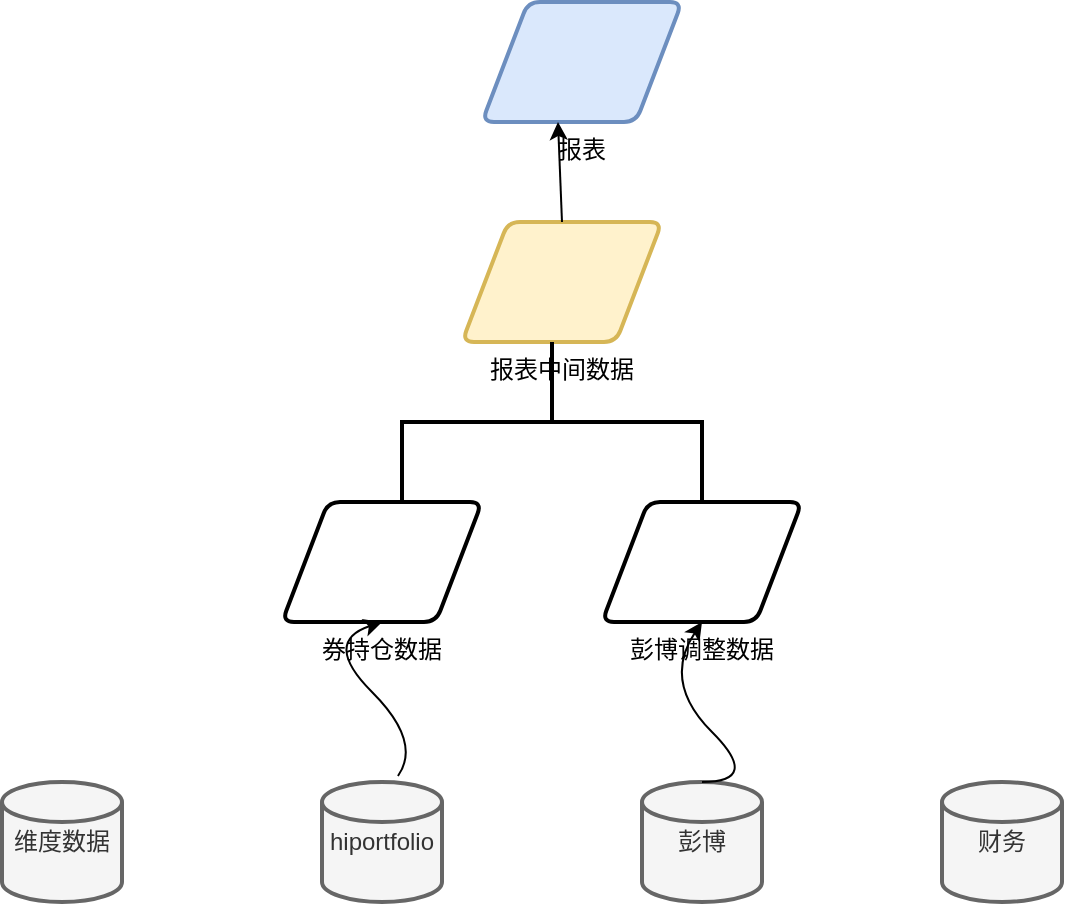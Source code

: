 <mxfile version="10.6.7" type="github"><diagram id="omrEOtTSuQ5uITVf8mAZ" name="Page-1"><mxGraphModel dx="1394" dy="765" grid="1" gridSize="10" guides="1" tooltips="1" connect="1" arrows="1" fold="1" page="1" pageScale="1" pageWidth="827" pageHeight="1169" math="0" shadow="0"><root><mxCell id="0"/><mxCell id="1" parent="0"/><mxCell id="WqUZVUxuCYovHEkfUs_Q-1" value="hiportfolio" style="strokeWidth=2;html=1;shape=mxgraph.flowchart.database;whiteSpace=wrap;fillColor=#f5f5f5;strokeColor=#666666;fontColor=#333333;" vertex="1" parent="1"><mxGeometry x="280" y="1040" width="60" height="60" as="geometry"/></mxCell><mxCell id="WqUZVUxuCYovHEkfUs_Q-2" value="财务" style="strokeWidth=2;html=1;shape=mxgraph.flowchart.database;whiteSpace=wrap;fillColor=#f5f5f5;strokeColor=#666666;fontColor=#333333;" vertex="1" parent="1"><mxGeometry x="590" y="1040" width="60" height="60" as="geometry"/></mxCell><mxCell id="WqUZVUxuCYovHEkfUs_Q-3" value="彭博" style="strokeWidth=2;html=1;shape=mxgraph.flowchart.database;whiteSpace=wrap;fillColor=#f5f5f5;strokeColor=#666666;fontColor=#333333;" vertex="1" parent="1"><mxGeometry x="440" y="1040" width="60" height="60" as="geometry"/></mxCell><mxCell id="WqUZVUxuCYovHEkfUs_Q-8" value="券持仓数据" style="verticalLabelPosition=bottom;verticalAlign=top;html=1;strokeWidth=2;shape=parallelogram;perimeter=parallelogramPerimeter;whiteSpace=wrap;rounded=1;arcSize=12;size=0.23;" vertex="1" parent="1"><mxGeometry x="260" y="900" width="100" height="60" as="geometry"/></mxCell><mxCell id="WqUZVUxuCYovHEkfUs_Q-9" value="彭博调整数据" style="verticalLabelPosition=bottom;verticalAlign=top;html=1;strokeWidth=2;shape=parallelogram;perimeter=parallelogramPerimeter;whiteSpace=wrap;rounded=1;arcSize=12;size=0.23;" vertex="1" parent="1"><mxGeometry x="420" y="900" width="100" height="60" as="geometry"/></mxCell><mxCell id="WqUZVUxuCYovHEkfUs_Q-10" value="维度数据" style="strokeWidth=2;html=1;shape=mxgraph.flowchart.database;whiteSpace=wrap;fillColor=#f5f5f5;strokeColor=#666666;fontColor=#333333;" vertex="1" parent="1"><mxGeometry x="120" y="1040" width="60" height="60" as="geometry"/></mxCell><mxCell id="WqUZVUxuCYovHEkfUs_Q-11" value="报表中间数据" style="verticalLabelPosition=bottom;verticalAlign=top;html=1;strokeWidth=2;shape=parallelogram;perimeter=parallelogramPerimeter;whiteSpace=wrap;rounded=1;arcSize=12;size=0.23;fillColor=#fff2cc;strokeColor=#d6b656;" vertex="1" parent="1"><mxGeometry x="350" y="760" width="100" height="60" as="geometry"/></mxCell><mxCell id="WqUZVUxuCYovHEkfUs_Q-12" value="报表" style="verticalLabelPosition=bottom;verticalAlign=top;html=1;strokeWidth=2;shape=parallelogram;perimeter=parallelogramPerimeter;whiteSpace=wrap;rounded=1;arcSize=12;size=0.23;fillColor=#dae8fc;strokeColor=#6c8ebf;" vertex="1" parent="1"><mxGeometry x="360" y="650" width="100" height="60" as="geometry"/></mxCell><mxCell id="WqUZVUxuCYovHEkfUs_Q-17" value="" style="curved=1;endArrow=classic;html=1;exitX=0.633;exitY=-0.05;exitDx=0;exitDy=0;exitPerimeter=0;entryX=0.5;entryY=1;entryDx=0;entryDy=0;" edge="1" parent="1" source="WqUZVUxuCYovHEkfUs_Q-1" target="WqUZVUxuCYovHEkfUs_Q-8"><mxGeometry width="50" height="50" relative="1" as="geometry"><mxPoint x="280" y="1020" as="sourcePoint"/><mxPoint x="330" y="970" as="targetPoint"/><Array as="points"><mxPoint x="330" y="1020"/><mxPoint x="280" y="970"/></Array></mxGeometry></mxCell><mxCell id="WqUZVUxuCYovHEkfUs_Q-19" value="" style="curved=1;endArrow=classic;html=1;entryX=0.5;entryY=1;entryDx=0;entryDy=0;" edge="1" parent="1" target="WqUZVUxuCYovHEkfUs_Q-9"><mxGeometry width="50" height="50" relative="1" as="geometry"><mxPoint x="470" y="1040" as="sourcePoint"/><mxPoint x="500" y="990" as="targetPoint"/><Array as="points"><mxPoint x="500" y="1040"/><mxPoint x="450" y="990"/></Array></mxGeometry></mxCell><mxCell id="WqUZVUxuCYovHEkfUs_Q-20" value="" style="strokeWidth=2;html=1;shape=mxgraph.flowchart.annotation_2;align=left;pointerEvents=1;direction=south;" vertex="1" parent="1"><mxGeometry x="320" y="820" width="150" height="80" as="geometry"/></mxCell><mxCell id="WqUZVUxuCYovHEkfUs_Q-21" value="" style="endArrow=classic;html=1;entryX=0.38;entryY=1;entryDx=0;entryDy=0;entryPerimeter=0;exitX=0.5;exitY=0;exitDx=0;exitDy=0;" edge="1" parent="1" source="WqUZVUxuCYovHEkfUs_Q-11" target="WqUZVUxuCYovHEkfUs_Q-12"><mxGeometry width="50" height="50" relative="1" as="geometry"><mxPoint x="120" y="1170" as="sourcePoint"/><mxPoint x="170" y="1120" as="targetPoint"/></mxGeometry></mxCell></root></mxGraphModel></diagram></mxfile>